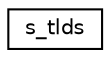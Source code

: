 digraph "Graphical Class Hierarchy"
{
  edge [fontname="Helvetica",fontsize="10",labelfontname="Helvetica",labelfontsize="10"];
  node [fontname="Helvetica",fontsize="10",shape=record];
  rankdir="LR";
  Node0 [label="s_tlds",height=0.2,width=0.4,color="black", fillcolor="white", style="filled",URL="$structs__tlds.html"];
}
